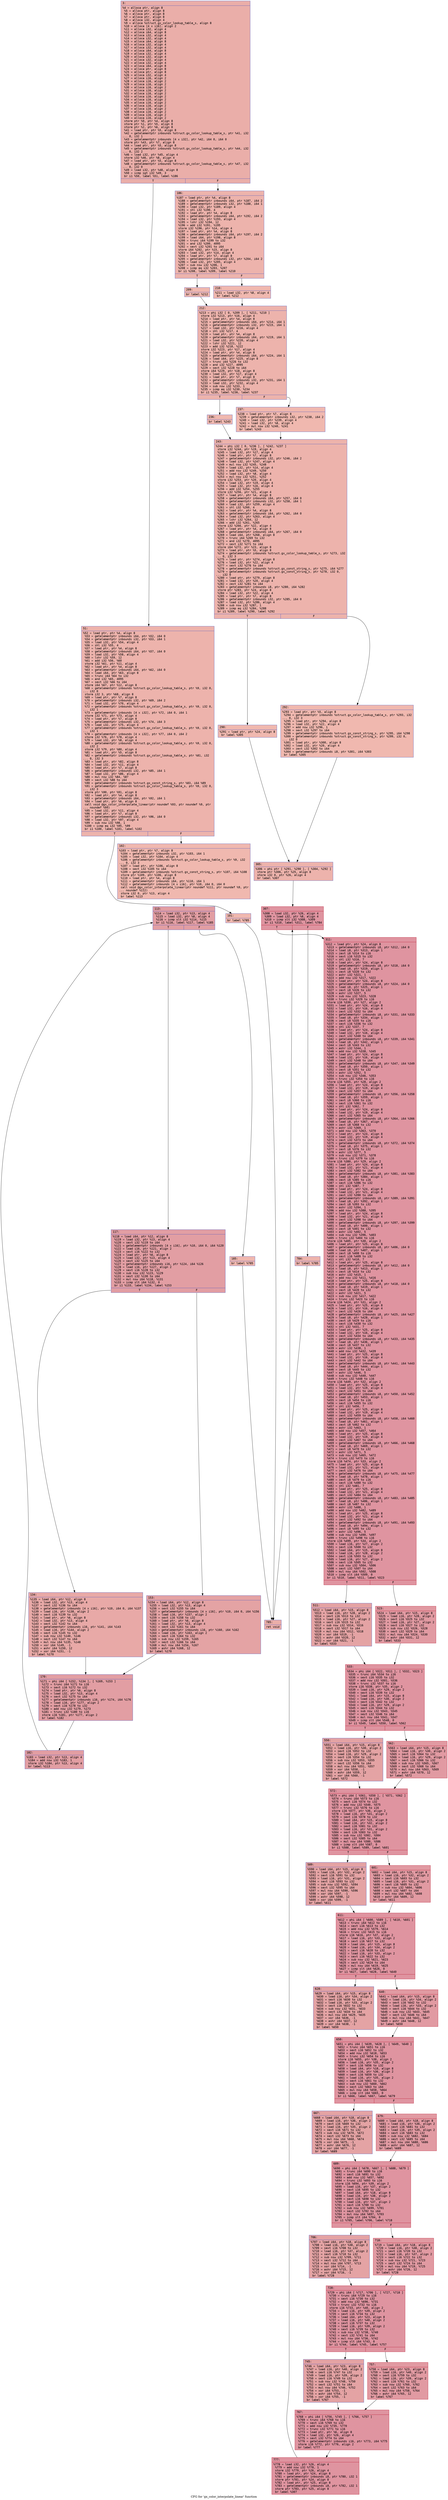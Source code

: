 digraph "CFG for 'gx_color_interpolate_linear' function" {
	label="CFG for 'gx_color_interpolate_linear' function";

	Node0x60000104a120 [shape=record,color="#3d50c3ff", style=filled, fillcolor="#d0473d70" fontname="Courier",label="{3:\l|  %4 = alloca ptr, align 8\l  %5 = alloca ptr, align 8\l  %6 = alloca ptr, align 8\l  %7 = alloca ptr, align 8\l  %8 = alloca i32, align 4\l  %9 = alloca %struct.gx_color_lookup_table_s, align 8\l  %10 = alloca [4 x i16], align 2\l  %11 = alloca i32, align 4\l  %12 = alloca i64, align 8\l  %13 = alloca i32, align 4\l  %14 = alloca i32, align 4\l  %15 = alloca i64, align 8\l  %16 = alloca i32, align 4\l  %17 = alloca i32, align 4\l  %18 = alloca i64, align 8\l  %19 = alloca i32, align 4\l  %20 = alloca i32, align 4\l  %21 = alloca i32, align 4\l  %22 = alloca i32, align 4\l  %23 = alloca i64, align 8\l  %24 = alloca ptr, align 8\l  %25 = alloca ptr, align 8\l  %26 = alloca i32, align 4\l  %27 = alloca i16, align 2\l  %28 = alloca i16, align 2\l  %29 = alloca i16, align 2\l  %30 = alloca i16, align 2\l  %31 = alloca i16, align 2\l  %32 = alloca i16, align 2\l  %33 = alloca i16, align 2\l  %34 = alloca i16, align 2\l  %35 = alloca i16, align 2\l  %36 = alloca i16, align 2\l  %37 = alloca i16, align 2\l  %38 = alloca i16, align 2\l  %39 = alloca i16, align 2\l  %40 = alloca i16, align 2\l  store ptr %0, ptr %4, align 8\l  store ptr %1, ptr %5, align 8\l  store ptr %2, ptr %6, align 8\l  %41 = load ptr, ptr %5, align 8\l  %42 = getelementptr inbounds %struct.gx_color_lookup_table_s, ptr %41, i32\l... 0, i32 1\l  %43 = getelementptr inbounds [4 x i32], ptr %42, i64 0, i64 0\l  store ptr %43, ptr %7, align 8\l  %44 = load ptr, ptr %5, align 8\l  %45 = getelementptr inbounds %struct.gx_color_lookup_table_s, ptr %44, i32\l... 0, i32 2\l  %46 = load i32, ptr %45, align 4\l  store i32 %46, ptr %8, align 4\l  %47 = load ptr, ptr %5, align 8\l  %48 = getelementptr inbounds %struct.gx_color_lookup_table_s, ptr %47, i32\l... 0, i32 0\l  %49 = load i32, ptr %48, align 8\l  %50 = icmp sgt i32 %49, 3\l  br i1 %50, label %51, label %186\l|{<s0>T|<s1>F}}"];
	Node0x60000104a120:s0 -> Node0x60000104a170[tooltip="3 -> 51\nProbability 50.00%" ];
	Node0x60000104a120:s1 -> Node0x60000104a490[tooltip="3 -> 186\nProbability 50.00%" ];
	Node0x60000104a170 [shape=record,color="#3d50c3ff", style=filled, fillcolor="#d6524470" fontname="Courier",label="{51:\l|  %52 = load ptr, ptr %4, align 8\l  %53 = getelementptr inbounds i64, ptr %52, i64 0\l  %54 = getelementptr inbounds i32, ptr %53, i64 1\l  %55 = load i32, ptr %54, align 4\l  %56 = shl i32 %55, 4\l  %57 = load ptr, ptr %4, align 8\l  %58 = getelementptr inbounds i64, ptr %57, i64 0\l  %59 = load i32, ptr %58, align 4\l  %60 = lshr i32 %59, 12\l  %61 = add i32 %56, %60\l  store i32 %61, ptr %11, align 4\l  %62 = load ptr, ptr %4, align 8\l  %63 = getelementptr inbounds i64, ptr %62, i64 0\l  %64 = load i64, ptr %63, align 8\l  %65 = trunc i64 %64 to i32\l  %66 = and i32 %65, 4095\l  %67 = sext i32 %66 to i64\l  store i64 %67, ptr %12, align 8\l  %68 = getelementptr inbounds %struct.gx_color_lookup_table_s, ptr %9, i32 0,\l... i32 0\l  store i32 3, ptr %68, align 8\l  %69 = load ptr, ptr %7, align 8\l  %70 = getelementptr inbounds i32, ptr %69, i64 2\l  %71 = load i32, ptr %70, align 4\l  %72 = getelementptr inbounds %struct.gx_color_lookup_table_s, ptr %9, i32 0,\l... i32 1\l  %73 = getelementptr inbounds [4 x i32], ptr %72, i64 0, i64 1\l  store i32 %71, ptr %73, align 4\l  %74 = load ptr, ptr %7, align 8\l  %75 = getelementptr inbounds i32, ptr %74, i64 3\l  %76 = load i32, ptr %75, align 4\l  %77 = getelementptr inbounds %struct.gx_color_lookup_table_s, ptr %9, i32 0,\l... i32 1\l  %78 = getelementptr inbounds [4 x i32], ptr %77, i64 0, i64 2\l  store i32 %76, ptr %78, align 4\l  %79 = load i32, ptr %8, align 4\l  %80 = getelementptr inbounds %struct.gx_color_lookup_table_s, ptr %9, i32 0,\l... i32 2\l  store i32 %79, ptr %80, align 4\l  %81 = load ptr, ptr %5, align 8\l  %82 = getelementptr inbounds %struct.gx_color_lookup_table_s, ptr %81, i32\l... 0, i32 3\l  %83 = load ptr, ptr %82, align 8\l  %84 = load i32, ptr %11, align 4\l  %85 = load ptr, ptr %7, align 8\l  %86 = getelementptr inbounds i32, ptr %85, i64 1\l  %87 = load i32, ptr %86, align 4\l  %88 = mul nsw i32 %84, %87\l  %89 = sext i32 %88 to i64\l  %90 = getelementptr inbounds %struct.gs_const_string_s, ptr %83, i64 %89\l  %91 = getelementptr inbounds %struct.gx_color_lookup_table_s, ptr %9, i32 0,\l... i32 3\l  store ptr %90, ptr %91, align 8\l  %92 = load ptr, ptr %4, align 8\l  %93 = getelementptr inbounds i64, ptr %92, i64 1\l  %94 = load ptr, ptr %6, align 8\l  call void @gx_color_interpolate_linear(ptr noundef %93, ptr noundef %9, ptr\l... noundef %94)\l  %95 = load i32, ptr %11, align 4\l  %96 = load ptr, ptr %7, align 8\l  %97 = getelementptr inbounds i32, ptr %96, i64 0\l  %98 = load i32, ptr %97, align 4\l  %99 = sub nsw i32 %98, 1\l  %100 = icmp eq i32 %95, %99\l  br i1 %100, label %101, label %102\l|{<s0>T|<s1>F}}"];
	Node0x60000104a170:s0 -> Node0x60000104a1c0[tooltip="51 -> 101\nProbability 50.00%" ];
	Node0x60000104a170:s1 -> Node0x60000104a210[tooltip="51 -> 102\nProbability 50.00%" ];
	Node0x60000104a1c0 [shape=record,color="#3d50c3ff", style=filled, fillcolor="#dc5d4a70" fontname="Courier",label="{101:\l|  br label %785\l}"];
	Node0x60000104a1c0 -> Node0x60000104af80[tooltip="101 -> 785\nProbability 100.00%" ];
	Node0x60000104a210 [shape=record,color="#3d50c3ff", style=filled, fillcolor="#dc5d4a70" fontname="Courier",label="{102:\l|  %103 = load ptr, ptr %7, align 8\l  %104 = getelementptr inbounds i32, ptr %103, i64 1\l  %105 = load i32, ptr %104, align 4\l  %106 = getelementptr inbounds %struct.gx_color_lookup_table_s, ptr %9, i32\l... 0, i32 3\l  %107 = load ptr, ptr %106, align 8\l  %108 = sext i32 %105 to i64\l  %109 = getelementptr inbounds %struct.gs_const_string_s, ptr %107, i64 %108\l  store ptr %109, ptr %106, align 8\l  %110 = load ptr, ptr %4, align 8\l  %111 = getelementptr inbounds i64, ptr %110, i64 1\l  %112 = getelementptr inbounds [4 x i16], ptr %10, i64 0, i64 0\l  call void @gx_color_interpolate_linear(ptr noundef %111, ptr noundef %9, ptr\l... noundef %112)\l  store i32 0, ptr %13, align 4\l  br label %113\l}"];
	Node0x60000104a210 -> Node0x60000104a260[tooltip="102 -> 113\nProbability 100.00%" ];
	Node0x60000104a260 [shape=record,color="#3d50c3ff", style=filled, fillcolor="#be242e70" fontname="Courier",label="{113:\l|  %114 = load i32, ptr %13, align 4\l  %115 = load i32, ptr %8, align 4\l  %116 = icmp slt i32 %114, %115\l  br i1 %116, label %117, label %185\l|{<s0>T|<s1>F}}"];
	Node0x60000104a260:s0 -> Node0x60000104a2b0[tooltip="113 -> 117\nProbability 96.88%" ];
	Node0x60000104a260:s1 -> Node0x60000104a440[tooltip="113 -> 185\nProbability 3.12%" ];
	Node0x60000104a2b0 [shape=record,color="#3d50c3ff", style=filled, fillcolor="#be242e70" fontname="Courier",label="{117:\l|  %118 = load i64, ptr %12, align 8\l  %119 = load i32, ptr %13, align 4\l  %120 = sext i32 %119 to i64\l  %121 = getelementptr inbounds [4 x i16], ptr %10, i64 0, i64 %120\l  %122 = load i16, ptr %121, align 2\l  %123 = sext i16 %122 to i32\l  %124 = load ptr, ptr %6, align 8\l  %125 = load i32, ptr %13, align 4\l  %126 = sext i32 %125 to i64\l  %127 = getelementptr inbounds i16, ptr %124, i64 %126\l  %128 = load i16, ptr %127, align 2\l  %129 = sext i16 %128 to i32\l  %130 = sub nsw i32 %123, %129\l  %131 = sext i32 %130 to i64\l  %132 = mul nsw i64 %118, %131\l  %133 = icmp slt i64 %132, 0\l  br i1 %133, label %134, label %153\l|{<s0>T|<s1>F}}"];
	Node0x60000104a2b0:s0 -> Node0x60000104a300[tooltip="117 -> 134\nProbability 37.50%" ];
	Node0x60000104a2b0:s1 -> Node0x60000104a350[tooltip="117 -> 153\nProbability 62.50%" ];
	Node0x60000104a300 [shape=record,color="#3d50c3ff", style=filled, fillcolor="#ca3b3770" fontname="Courier",label="{134:\l|  %135 = load i64, ptr %12, align 8\l  %136 = load i32, ptr %13, align 4\l  %137 = sext i32 %136 to i64\l  %138 = getelementptr inbounds [4 x i16], ptr %10, i64 0, i64 %137\l  %139 = load i16, ptr %138, align 2\l  %140 = sext i16 %139 to i32\l  %141 = load ptr, ptr %6, align 8\l  %142 = load i32, ptr %13, align 4\l  %143 = sext i32 %142 to i64\l  %144 = getelementptr inbounds i16, ptr %141, i64 %143\l  %145 = load i16, ptr %144, align 2\l  %146 = sext i16 %145 to i32\l  %147 = sub nsw i32 %140, %146\l  %148 = sext i32 %147 to i64\l  %149 = mul nsw i64 %135, %148\l  %150 = xor i64 %149, -1\l  %151 = ashr i64 %150, 12\l  %152 = xor i64 %151, -1\l  br label %170\l}"];
	Node0x60000104a300 -> Node0x60000104a3a0[tooltip="134 -> 170\nProbability 100.00%" ];
	Node0x60000104a350 [shape=record,color="#3d50c3ff", style=filled, fillcolor="#c32e3170" fontname="Courier",label="{153:\l|  %154 = load i64, ptr %12, align 8\l  %155 = load i32, ptr %13, align 4\l  %156 = sext i32 %155 to i64\l  %157 = getelementptr inbounds [4 x i16], ptr %10, i64 0, i64 %156\l  %158 = load i16, ptr %157, align 2\l  %159 = sext i16 %158 to i32\l  %160 = load ptr, ptr %6, align 8\l  %161 = load i32, ptr %13, align 4\l  %162 = sext i32 %161 to i64\l  %163 = getelementptr inbounds i16, ptr %160, i64 %162\l  %164 = load i16, ptr %163, align 2\l  %165 = sext i16 %164 to i32\l  %166 = sub nsw i32 %159, %165\l  %167 = sext i32 %166 to i64\l  %168 = mul nsw i64 %154, %167\l  %169 = ashr i64 %168, 12\l  br label %170\l}"];
	Node0x60000104a350 -> Node0x60000104a3a0[tooltip="153 -> 170\nProbability 100.00%" ];
	Node0x60000104a3a0 [shape=record,color="#3d50c3ff", style=filled, fillcolor="#be242e70" fontname="Courier",label="{170:\l|  %171 = phi i64 [ %152, %134 ], [ %169, %153 ]\l  %172 = trunc i64 %171 to i16\l  %173 = sext i16 %172 to i32\l  %174 = load ptr, ptr %6, align 8\l  %175 = load i32, ptr %13, align 4\l  %176 = sext i32 %175 to i64\l  %177 = getelementptr inbounds i16, ptr %174, i64 %176\l  %178 = load i16, ptr %177, align 2\l  %179 = sext i16 %178 to i32\l  %180 = add nsw i32 %179, %173\l  %181 = trunc i32 %180 to i16\l  store i16 %181, ptr %177, align 2\l  br label %182\l}"];
	Node0x60000104a3a0 -> Node0x60000104a3f0[tooltip="170 -> 182\nProbability 100.00%" ];
	Node0x60000104a3f0 [shape=record,color="#3d50c3ff", style=filled, fillcolor="#be242e70" fontname="Courier",label="{182:\l|  %183 = load i32, ptr %13, align 4\l  %184 = add nsw i32 %183, 1\l  store i32 %184, ptr %13, align 4\l  br label %113\l}"];
	Node0x60000104a3f0 -> Node0x60000104a260[tooltip="182 -> 113\nProbability 100.00%" ];
	Node0x60000104a440 [shape=record,color="#3d50c3ff", style=filled, fillcolor="#dc5d4a70" fontname="Courier",label="{185:\l|  br label %785\l}"];
	Node0x60000104a440 -> Node0x60000104af80[tooltip="185 -> 785\nProbability 100.00%" ];
	Node0x60000104a490 [shape=record,color="#3d50c3ff", style=filled, fillcolor="#d6524470" fontname="Courier",label="{186:\l|  %187 = load ptr, ptr %4, align 8\l  %188 = getelementptr inbounds i64, ptr %187, i64 2\l  %189 = getelementptr inbounds i32, ptr %188, i64 1\l  %190 = load i32, ptr %189, align 4\l  %191 = shl i32 %190, 4\l  %192 = load ptr, ptr %4, align 8\l  %193 = getelementptr inbounds i64, ptr %192, i64 2\l  %194 = load i32, ptr %193, align 4\l  %195 = lshr i32 %194, 12\l  %196 = add i32 %191, %195\l  store i32 %196, ptr %14, align 4\l  %197 = load ptr, ptr %4, align 8\l  %198 = getelementptr inbounds i64, ptr %197, i64 2\l  %199 = load i64, ptr %198, align 8\l  %200 = trunc i64 %199 to i32\l  %201 = and i32 %200, 4095\l  %202 = sext i32 %201 to i64\l  store i64 %202, ptr %15, align 8\l  %203 = load i32, ptr %14, align 4\l  %204 = load ptr, ptr %7, align 8\l  %205 = getelementptr inbounds i32, ptr %204, i64 2\l  %206 = load i32, ptr %205, align 4\l  %207 = sub nsw i32 %206, 1\l  %208 = icmp eq i32 %203, %207\l  br i1 %208, label %209, label %210\l|{<s0>T|<s1>F}}"];
	Node0x60000104a490:s0 -> Node0x60000104a4e0[tooltip="186 -> 209\nProbability 50.00%" ];
	Node0x60000104a490:s1 -> Node0x60000104a530[tooltip="186 -> 210\nProbability 50.00%" ];
	Node0x60000104a4e0 [shape=record,color="#3d50c3ff", style=filled, fillcolor="#dc5d4a70" fontname="Courier",label="{209:\l|  br label %212\l}"];
	Node0x60000104a4e0 -> Node0x60000104a580[tooltip="209 -> 212\nProbability 100.00%" ];
	Node0x60000104a530 [shape=record,color="#3d50c3ff", style=filled, fillcolor="#dc5d4a70" fontname="Courier",label="{210:\l|  %211 = load i32, ptr %8, align 4\l  br label %212\l}"];
	Node0x60000104a530 -> Node0x60000104a580[tooltip="210 -> 212\nProbability 100.00%" ];
	Node0x60000104a580 [shape=record,color="#3d50c3ff", style=filled, fillcolor="#d6524470" fontname="Courier",label="{212:\l|  %213 = phi i32 [ 0, %209 ], [ %211, %210 ]\l  store i32 %213, ptr %16, align 4\l  %214 = load ptr, ptr %4, align 8\l  %215 = getelementptr inbounds i64, ptr %214, i64 1\l  %216 = getelementptr inbounds i32, ptr %215, i64 1\l  %217 = load i32, ptr %216, align 4\l  %218 = shl i32 %217, 4\l  %219 = load ptr, ptr %4, align 8\l  %220 = getelementptr inbounds i64, ptr %219, i64 1\l  %221 = load i32, ptr %220, align 4\l  %222 = lshr i32 %221, 12\l  %223 = add i32 %218, %222\l  store i32 %223, ptr %17, align 4\l  %224 = load ptr, ptr %4, align 8\l  %225 = getelementptr inbounds i64, ptr %224, i64 1\l  %226 = load i64, ptr %225, align 8\l  %227 = trunc i64 %226 to i32\l  %228 = and i32 %227, 4095\l  %229 = sext i32 %228 to i64\l  store i64 %229, ptr %18, align 8\l  %230 = load i32, ptr %17, align 4\l  %231 = load ptr, ptr %7, align 8\l  %232 = getelementptr inbounds i32, ptr %231, i64 1\l  %233 = load i32, ptr %232, align 4\l  %234 = sub nsw i32 %233, 1\l  %235 = icmp eq i32 %230, %234\l  br i1 %235, label %236, label %237\l|{<s0>T|<s1>F}}"];
	Node0x60000104a580:s0 -> Node0x60000104a5d0[tooltip="212 -> 236\nProbability 50.00%" ];
	Node0x60000104a580:s1 -> Node0x60000104a620[tooltip="212 -> 237\nProbability 50.00%" ];
	Node0x60000104a5d0 [shape=record,color="#3d50c3ff", style=filled, fillcolor="#dc5d4a70" fontname="Courier",label="{236:\l|  br label %243\l}"];
	Node0x60000104a5d0 -> Node0x60000104a670[tooltip="236 -> 243\nProbability 100.00%" ];
	Node0x60000104a620 [shape=record,color="#3d50c3ff", style=filled, fillcolor="#dc5d4a70" fontname="Courier",label="{237:\l|  %238 = load ptr, ptr %7, align 8\l  %239 = getelementptr inbounds i32, ptr %238, i64 2\l  %240 = load i32, ptr %239, align 4\l  %241 = load i32, ptr %8, align 4\l  %242 = mul nsw i32 %240, %241\l  br label %243\l}"];
	Node0x60000104a620 -> Node0x60000104a670[tooltip="237 -> 243\nProbability 100.00%" ];
	Node0x60000104a670 [shape=record,color="#3d50c3ff", style=filled, fillcolor="#d6524470" fontname="Courier",label="{243:\l|  %244 = phi i32 [ 0, %236 ], [ %242, %237 ]\l  store i32 %244, ptr %19, align 4\l  %245 = load i32, ptr %17, align 4\l  %246 = load ptr, ptr %7, align 8\l  %247 = getelementptr inbounds i32, ptr %246, i64 2\l  %248 = load i32, ptr %247, align 4\l  %249 = mul nsw i32 %245, %248\l  %250 = load i32, ptr %14, align 4\l  %251 = add nsw i32 %249, %250\l  %252 = load i32, ptr %8, align 4\l  %253 = mul nsw i32 %251, %252\l  store i32 %253, ptr %20, align 4\l  %254 = load i32, ptr %19, align 4\l  %255 = load i32, ptr %16, align 4\l  %256 = add i32 %254, %255\l  store i32 %256, ptr %21, align 4\l  %257 = load ptr, ptr %4, align 8\l  %258 = getelementptr inbounds i64, ptr %257, i64 0\l  %259 = getelementptr inbounds i32, ptr %258, i64 1\l  %260 = load i32, ptr %259, align 4\l  %261 = shl i32 %260, 4\l  %262 = load ptr, ptr %4, align 8\l  %263 = getelementptr inbounds i64, ptr %262, i64 0\l  %264 = load i32, ptr %263, align 4\l  %265 = lshr i32 %264, 12\l  %266 = add i32 %261, %265\l  store i32 %266, ptr %22, align 4\l  %267 = load ptr, ptr %4, align 8\l  %268 = getelementptr inbounds i64, ptr %267, i64 0\l  %269 = load i64, ptr %268, align 8\l  %270 = trunc i64 %269 to i32\l  %271 = and i32 %270, 4095\l  %272 = sext i32 %271 to i64\l  store i64 %272, ptr %23, align 8\l  %273 = load ptr, ptr %5, align 8\l  %274 = getelementptr inbounds %struct.gx_color_lookup_table_s, ptr %273, i32\l... 0, i32 3\l  %275 = load ptr, ptr %274, align 8\l  %276 = load i32, ptr %22, align 4\l  %277 = sext i32 %276 to i64\l  %278 = getelementptr inbounds %struct.gs_const_string_s, ptr %275, i64 %277\l  %279 = getelementptr inbounds %struct.gs_const_string_s, ptr %278, i32 0,\l... i32 0\l  %280 = load ptr, ptr %279, align 8\l  %281 = load i32, ptr %20, align 4\l  %282 = zext i32 %281 to i64\l  %283 = getelementptr inbounds i8, ptr %280, i64 %282\l  store ptr %283, ptr %24, align 8\l  %284 = load i32, ptr %22, align 4\l  %285 = load ptr, ptr %7, align 8\l  %286 = getelementptr inbounds i32, ptr %285, i64 0\l  %287 = load i32, ptr %286, align 4\l  %288 = sub nsw i32 %287, 1\l  %289 = icmp eq i32 %284, %288\l  br i1 %289, label %290, label %292\l|{<s0>T|<s1>F}}"];
	Node0x60000104a670:s0 -> Node0x60000104a6c0[tooltip="243 -> 290\nProbability 50.00%" ];
	Node0x60000104a670:s1 -> Node0x60000104a710[tooltip="243 -> 292\nProbability 50.00%" ];
	Node0x60000104a6c0 [shape=record,color="#3d50c3ff", style=filled, fillcolor="#dc5d4a70" fontname="Courier",label="{290:\l|  %291 = load ptr, ptr %24, align 8\l  br label %305\l}"];
	Node0x60000104a6c0 -> Node0x60000104a760[tooltip="290 -> 305\nProbability 100.00%" ];
	Node0x60000104a710 [shape=record,color="#3d50c3ff", style=filled, fillcolor="#dc5d4a70" fontname="Courier",label="{292:\l|  %293 = load ptr, ptr %5, align 8\l  %294 = getelementptr inbounds %struct.gx_color_lookup_table_s, ptr %293, i32\l... 0, i32 3\l  %295 = load ptr, ptr %294, align 8\l  %296 = load i32, ptr %22, align 4\l  %297 = add nsw i32 %296, 1\l  %298 = sext i32 %297 to i64\l  %299 = getelementptr inbounds %struct.gs_const_string_s, ptr %295, i64 %298\l  %300 = getelementptr inbounds %struct.gs_const_string_s, ptr %299, i32 0,\l... i32 0\l  %301 = load ptr, ptr %300, align 8\l  %302 = load i32, ptr %20, align 4\l  %303 = zext i32 %302 to i64\l  %304 = getelementptr inbounds i8, ptr %301, i64 %303\l  br label %305\l}"];
	Node0x60000104a710 -> Node0x60000104a760[tooltip="292 -> 305\nProbability 100.00%" ];
	Node0x60000104a760 [shape=record,color="#3d50c3ff", style=filled, fillcolor="#d6524470" fontname="Courier",label="{305:\l|  %306 = phi ptr [ %291, %290 ], [ %304, %292 ]\l  store ptr %306, ptr %25, align 8\l  store i32 0, ptr %26, align 4\l  br label %307\l}"];
	Node0x60000104a760 -> Node0x60000104a7b0[tooltip="305 -> 307\nProbability 100.00%" ];
	Node0x60000104a7b0 [shape=record,color="#b70d28ff", style=filled, fillcolor="#b70d2870" fontname="Courier",label="{307:\l|  %308 = load i32, ptr %26, align 4\l  %309 = load i32, ptr %8, align 4\l  %310 = icmp slt i32 %308, %309\l  br i1 %310, label %311, label %784\l|{<s0>T|<s1>F}}"];
	Node0x60000104a7b0:s0 -> Node0x60000104a800[tooltip="307 -> 311\nProbability 96.88%" ];
	Node0x60000104a7b0:s1 -> Node0x60000104af30[tooltip="307 -> 784\nProbability 3.12%" ];
	Node0x60000104a800 [shape=record,color="#b70d28ff", style=filled, fillcolor="#b70d2870" fontname="Courier",label="{311:\l|  %312 = load ptr, ptr %24, align 8\l  %313 = getelementptr inbounds i8, ptr %312, i64 0\l  %314 = load i8, ptr %313, align 1\l  %315 = zext i8 %314 to i16\l  %316 = sext i16 %315 to i32\l  %317 = shl i32 %316, 7\l  %318 = load ptr, ptr %24, align 8\l  %319 = getelementptr inbounds i8, ptr %318, i64 0\l  %320 = load i8, ptr %319, align 1\l  %321 = zext i8 %320 to i32\l  %322 = ashr i32 %321, 1\l  %323 = add nsw i32 %317, %322\l  %324 = load ptr, ptr %24, align 8\l  %325 = getelementptr inbounds i8, ptr %324, i64 0\l  %326 = load i8, ptr %325, align 1\l  %327 = zext i8 %326 to i32\l  %328 = ashr i32 %327, 5\l  %329 = sub nsw i32 %323, %328\l  %330 = trunc i32 %329 to i16\l  store i16 %330, ptr %27, align 2\l  %331 = load ptr, ptr %24, align 8\l  %332 = load i32, ptr %16, align 4\l  %333 = zext i32 %332 to i64\l  %334 = getelementptr inbounds i8, ptr %331, i64 %333\l  %335 = load i8, ptr %334, align 1\l  %336 = zext i8 %335 to i16\l  %337 = sext i16 %336 to i32\l  %338 = shl i32 %337, 7\l  %339 = load ptr, ptr %24, align 8\l  %340 = load i32, ptr %16, align 4\l  %341 = zext i32 %340 to i64\l  %342 = getelementptr inbounds i8, ptr %339, i64 %341\l  %343 = load i8, ptr %342, align 1\l  %344 = zext i8 %343 to i32\l  %345 = ashr i32 %344, 1\l  %346 = add nsw i32 %338, %345\l  %347 = load ptr, ptr %24, align 8\l  %348 = load i32, ptr %16, align 4\l  %349 = zext i32 %348 to i64\l  %350 = getelementptr inbounds i8, ptr %347, i64 %349\l  %351 = load i8, ptr %350, align 1\l  %352 = zext i8 %351 to i32\l  %353 = ashr i32 %352, 5\l  %354 = sub nsw i32 %346, %353\l  %355 = trunc i32 %354 to i16\l  store i16 %355, ptr %28, align 2\l  %356 = load ptr, ptr %24, align 8\l  %357 = load i32, ptr %19, align 4\l  %358 = zext i32 %357 to i64\l  %359 = getelementptr inbounds i8, ptr %356, i64 %358\l  %360 = load i8, ptr %359, align 1\l  %361 = zext i8 %360 to i16\l  %362 = sext i16 %361 to i32\l  %363 = shl i32 %362, 7\l  %364 = load ptr, ptr %24, align 8\l  %365 = load i32, ptr %19, align 4\l  %366 = zext i32 %365 to i64\l  %367 = getelementptr inbounds i8, ptr %364, i64 %366\l  %368 = load i8, ptr %367, align 1\l  %369 = zext i8 %368 to i32\l  %370 = ashr i32 %369, 1\l  %371 = add nsw i32 %363, %370\l  %372 = load ptr, ptr %24, align 8\l  %373 = load i32, ptr %19, align 4\l  %374 = zext i32 %373 to i64\l  %375 = getelementptr inbounds i8, ptr %372, i64 %374\l  %376 = load i8, ptr %375, align 1\l  %377 = zext i8 %376 to i32\l  %378 = ashr i32 %377, 5\l  %379 = sub nsw i32 %371, %378\l  %380 = trunc i32 %379 to i16\l  store i16 %380, ptr %29, align 2\l  %381 = load ptr, ptr %24, align 8\l  %382 = load i32, ptr %21, align 4\l  %383 = zext i32 %382 to i64\l  %384 = getelementptr inbounds i8, ptr %381, i64 %383\l  %385 = load i8, ptr %384, align 1\l  %386 = zext i8 %385 to i16\l  %387 = sext i16 %386 to i32\l  %388 = shl i32 %387, 7\l  %389 = load ptr, ptr %24, align 8\l  %390 = load i32, ptr %21, align 4\l  %391 = zext i32 %390 to i64\l  %392 = getelementptr inbounds i8, ptr %389, i64 %391\l  %393 = load i8, ptr %392, align 1\l  %394 = zext i8 %393 to i32\l  %395 = ashr i32 %394, 1\l  %396 = add nsw i32 %388, %395\l  %397 = load ptr, ptr %24, align 8\l  %398 = load i32, ptr %21, align 4\l  %399 = zext i32 %398 to i64\l  %400 = getelementptr inbounds i8, ptr %397, i64 %399\l  %401 = load i8, ptr %400, align 1\l  %402 = zext i8 %401 to i32\l  %403 = ashr i32 %402, 5\l  %404 = sub nsw i32 %396, %403\l  %405 = trunc i32 %404 to i16\l  store i16 %405, ptr %30, align 2\l  %406 = load ptr, ptr %25, align 8\l  %407 = getelementptr inbounds i8, ptr %406, i64 0\l  %408 = load i8, ptr %407, align 1\l  %409 = zext i8 %408 to i16\l  %410 = sext i16 %409 to i32\l  %411 = shl i32 %410, 7\l  %412 = load ptr, ptr %25, align 8\l  %413 = getelementptr inbounds i8, ptr %412, i64 0\l  %414 = load i8, ptr %413, align 1\l  %415 = zext i8 %414 to i32\l  %416 = ashr i32 %415, 1\l  %417 = add nsw i32 %411, %416\l  %418 = load ptr, ptr %25, align 8\l  %419 = getelementptr inbounds i8, ptr %418, i64 0\l  %420 = load i8, ptr %419, align 1\l  %421 = zext i8 %420 to i32\l  %422 = ashr i32 %421, 5\l  %423 = sub nsw i32 %417, %422\l  %424 = trunc i32 %423 to i16\l  store i16 %424, ptr %31, align 2\l  %425 = load ptr, ptr %25, align 8\l  %426 = load i32, ptr %16, align 4\l  %427 = zext i32 %426 to i64\l  %428 = getelementptr inbounds i8, ptr %425, i64 %427\l  %429 = load i8, ptr %428, align 1\l  %430 = zext i8 %429 to i16\l  %431 = sext i16 %430 to i32\l  %432 = shl i32 %431, 7\l  %433 = load ptr, ptr %25, align 8\l  %434 = load i32, ptr %16, align 4\l  %435 = zext i32 %434 to i64\l  %436 = getelementptr inbounds i8, ptr %433, i64 %435\l  %437 = load i8, ptr %436, align 1\l  %438 = zext i8 %437 to i32\l  %439 = ashr i32 %438, 1\l  %440 = add nsw i32 %432, %439\l  %441 = load ptr, ptr %25, align 8\l  %442 = load i32, ptr %16, align 4\l  %443 = zext i32 %442 to i64\l  %444 = getelementptr inbounds i8, ptr %441, i64 %443\l  %445 = load i8, ptr %444, align 1\l  %446 = zext i8 %445 to i32\l  %447 = ashr i32 %446, 5\l  %448 = sub nsw i32 %440, %447\l  %449 = trunc i32 %448 to i16\l  store i16 %449, ptr %32, align 2\l  %450 = load ptr, ptr %25, align 8\l  %451 = load i32, ptr %19, align 4\l  %452 = zext i32 %451 to i64\l  %453 = getelementptr inbounds i8, ptr %450, i64 %452\l  %454 = load i8, ptr %453, align 1\l  %455 = zext i8 %454 to i16\l  %456 = sext i16 %455 to i32\l  %457 = shl i32 %456, 7\l  %458 = load ptr, ptr %25, align 8\l  %459 = load i32, ptr %19, align 4\l  %460 = zext i32 %459 to i64\l  %461 = getelementptr inbounds i8, ptr %458, i64 %460\l  %462 = load i8, ptr %461, align 1\l  %463 = zext i8 %462 to i32\l  %464 = ashr i32 %463, 1\l  %465 = add nsw i32 %457, %464\l  %466 = load ptr, ptr %25, align 8\l  %467 = load i32, ptr %19, align 4\l  %468 = zext i32 %467 to i64\l  %469 = getelementptr inbounds i8, ptr %466, i64 %468\l  %470 = load i8, ptr %469, align 1\l  %471 = zext i8 %470 to i32\l  %472 = ashr i32 %471, 5\l  %473 = sub nsw i32 %465, %472\l  %474 = trunc i32 %473 to i16\l  store i16 %474, ptr %33, align 2\l  %475 = load ptr, ptr %25, align 8\l  %476 = load i32, ptr %21, align 4\l  %477 = zext i32 %476 to i64\l  %478 = getelementptr inbounds i8, ptr %475, i64 %477\l  %479 = load i8, ptr %478, align 1\l  %480 = zext i8 %479 to i16\l  %481 = sext i16 %480 to i32\l  %482 = shl i32 %481, 7\l  %483 = load ptr, ptr %25, align 8\l  %484 = load i32, ptr %21, align 4\l  %485 = zext i32 %484 to i64\l  %486 = getelementptr inbounds i8, ptr %483, i64 %485\l  %487 = load i8, ptr %486, align 1\l  %488 = zext i8 %487 to i32\l  %489 = ashr i32 %488, 1\l  %490 = add nsw i32 %482, %489\l  %491 = load ptr, ptr %25, align 8\l  %492 = load i32, ptr %21, align 4\l  %493 = zext i32 %492 to i64\l  %494 = getelementptr inbounds i8, ptr %491, i64 %493\l  %495 = load i8, ptr %494, align 1\l  %496 = zext i8 %495 to i32\l  %497 = ashr i32 %496, 5\l  %498 = sub nsw i32 %490, %497\l  %499 = trunc i32 %498 to i16\l  store i16 %499, ptr %34, align 2\l  %500 = load i16, ptr %27, align 2\l  %501 = sext i16 %500 to i32\l  %502 = load i64, ptr %15, align 8\l  %503 = load i16, ptr %28, align 2\l  %504 = sext i16 %503 to i32\l  %505 = load i16, ptr %27, align 2\l  %506 = sext i16 %505 to i32\l  %507 = sub nsw i32 %504, %506\l  %508 = sext i32 %507 to i64\l  %509 = mul nsw i64 %502, %508\l  %510 = icmp slt i64 %509, 0\l  br i1 %510, label %511, label %523\l|{<s0>T|<s1>F}}"];
	Node0x60000104a800:s0 -> Node0x60000104a850[tooltip="311 -> 511\nProbability 37.50%" ];
	Node0x60000104a800:s1 -> Node0x60000104a8a0[tooltip="311 -> 523\nProbability 62.50%" ];
	Node0x60000104a850 [shape=record,color="#3d50c3ff", style=filled, fillcolor="#c32e3170" fontname="Courier",label="{511:\l|  %512 = load i64, ptr %15, align 8\l  %513 = load i16, ptr %28, align 2\l  %514 = sext i16 %513 to i32\l  %515 = load i16, ptr %27, align 2\l  %516 = sext i16 %515 to i32\l  %517 = sub nsw i32 %514, %516\l  %518 = sext i32 %517 to i64\l  %519 = mul nsw i64 %512, %518\l  %520 = xor i64 %519, -1\l  %521 = ashr i64 %520, 12\l  %522 = xor i64 %521, -1\l  br label %533\l}"];
	Node0x60000104a850 -> Node0x60000104a8f0[tooltip="511 -> 533\nProbability 100.00%" ];
	Node0x60000104a8a0 [shape=record,color="#b70d28ff", style=filled, fillcolor="#bb1b2c70" fontname="Courier",label="{523:\l|  %524 = load i64, ptr %15, align 8\l  %525 = load i16, ptr %28, align 2\l  %526 = sext i16 %525 to i32\l  %527 = load i16, ptr %27, align 2\l  %528 = sext i16 %527 to i32\l  %529 = sub nsw i32 %526, %528\l  %530 = sext i32 %529 to i64\l  %531 = mul nsw i64 %524, %530\l  %532 = ashr i64 %531, 12\l  br label %533\l}"];
	Node0x60000104a8a0 -> Node0x60000104a8f0[tooltip="523 -> 533\nProbability 100.00%" ];
	Node0x60000104a8f0 [shape=record,color="#b70d28ff", style=filled, fillcolor="#b70d2870" fontname="Courier",label="{533:\l|  %534 = phi i64 [ %522, %511 ], [ %532, %523 ]\l  %535 = trunc i64 %534 to i16\l  %536 = sext i16 %535 to i32\l  %537 = add nsw i32 %501, %536\l  %538 = trunc i32 %537 to i16\l  store i16 %538, ptr %35, align 2\l  %539 = load i16, ptr %29, align 2\l  %540 = sext i16 %539 to i32\l  %541 = load i64, ptr %15, align 8\l  %542 = load i16, ptr %30, align 2\l  %543 = sext i16 %542 to i32\l  %544 = load i16, ptr %29, align 2\l  %545 = sext i16 %544 to i32\l  %546 = sub nsw i32 %543, %545\l  %547 = sext i32 %546 to i64\l  %548 = mul nsw i64 %541, %547\l  %549 = icmp slt i64 %548, 0\l  br i1 %549, label %550, label %562\l|{<s0>T|<s1>F}}"];
	Node0x60000104a8f0:s0 -> Node0x60000104a940[tooltip="533 -> 550\nProbability 37.50%" ];
	Node0x60000104a8f0:s1 -> Node0x60000104a990[tooltip="533 -> 562\nProbability 62.50%" ];
	Node0x60000104a940 [shape=record,color="#3d50c3ff", style=filled, fillcolor="#c32e3170" fontname="Courier",label="{550:\l|  %551 = load i64, ptr %15, align 8\l  %552 = load i16, ptr %30, align 2\l  %553 = sext i16 %552 to i32\l  %554 = load i16, ptr %29, align 2\l  %555 = sext i16 %554 to i32\l  %556 = sub nsw i32 %553, %555\l  %557 = sext i32 %556 to i64\l  %558 = mul nsw i64 %551, %557\l  %559 = xor i64 %558, -1\l  %560 = ashr i64 %559, 12\l  %561 = xor i64 %560, -1\l  br label %572\l}"];
	Node0x60000104a940 -> Node0x60000104a9e0[tooltip="550 -> 572\nProbability 100.00%" ];
	Node0x60000104a990 [shape=record,color="#b70d28ff", style=filled, fillcolor="#bb1b2c70" fontname="Courier",label="{562:\l|  %563 = load i64, ptr %15, align 8\l  %564 = load i16, ptr %30, align 2\l  %565 = sext i16 %564 to i32\l  %566 = load i16, ptr %29, align 2\l  %567 = sext i16 %566 to i32\l  %568 = sub nsw i32 %565, %567\l  %569 = sext i32 %568 to i64\l  %570 = mul nsw i64 %563, %569\l  %571 = ashr i64 %570, 12\l  br label %572\l}"];
	Node0x60000104a990 -> Node0x60000104a9e0[tooltip="562 -> 572\nProbability 100.00%" ];
	Node0x60000104a9e0 [shape=record,color="#b70d28ff", style=filled, fillcolor="#b70d2870" fontname="Courier",label="{572:\l|  %573 = phi i64 [ %561, %550 ], [ %571, %562 ]\l  %574 = trunc i64 %573 to i16\l  %575 = sext i16 %574 to i32\l  %576 = add nsw i32 %540, %575\l  %577 = trunc i32 %576 to i16\l  store i16 %577, ptr %36, align 2\l  %578 = load i16, ptr %31, align 2\l  %579 = sext i16 %578 to i32\l  %580 = load i64, ptr %15, align 8\l  %581 = load i16, ptr %32, align 2\l  %582 = sext i16 %581 to i32\l  %583 = load i16, ptr %31, align 2\l  %584 = sext i16 %583 to i32\l  %585 = sub nsw i32 %582, %584\l  %586 = sext i32 %585 to i64\l  %587 = mul nsw i64 %580, %586\l  %588 = icmp slt i64 %587, 0\l  br i1 %588, label %589, label %601\l|{<s0>T|<s1>F}}"];
	Node0x60000104a9e0:s0 -> Node0x60000104aa30[tooltip="572 -> 589\nProbability 37.50%" ];
	Node0x60000104a9e0:s1 -> Node0x60000104aa80[tooltip="572 -> 601\nProbability 62.50%" ];
	Node0x60000104aa30 [shape=record,color="#3d50c3ff", style=filled, fillcolor="#c32e3170" fontname="Courier",label="{589:\l|  %590 = load i64, ptr %15, align 8\l  %591 = load i16, ptr %32, align 2\l  %592 = sext i16 %591 to i32\l  %593 = load i16, ptr %31, align 2\l  %594 = sext i16 %593 to i32\l  %595 = sub nsw i32 %592, %594\l  %596 = sext i32 %595 to i64\l  %597 = mul nsw i64 %590, %596\l  %598 = xor i64 %597, -1\l  %599 = ashr i64 %598, 12\l  %600 = xor i64 %599, -1\l  br label %611\l}"];
	Node0x60000104aa30 -> Node0x60000104aad0[tooltip="589 -> 611\nProbability 100.00%" ];
	Node0x60000104aa80 [shape=record,color="#b70d28ff", style=filled, fillcolor="#bb1b2c70" fontname="Courier",label="{601:\l|  %602 = load i64, ptr %15, align 8\l  %603 = load i16, ptr %32, align 2\l  %604 = sext i16 %603 to i32\l  %605 = load i16, ptr %31, align 2\l  %606 = sext i16 %605 to i32\l  %607 = sub nsw i32 %604, %606\l  %608 = sext i32 %607 to i64\l  %609 = mul nsw i64 %602, %608\l  %610 = ashr i64 %609, 12\l  br label %611\l}"];
	Node0x60000104aa80 -> Node0x60000104aad0[tooltip="601 -> 611\nProbability 100.00%" ];
	Node0x60000104aad0 [shape=record,color="#b70d28ff", style=filled, fillcolor="#b70d2870" fontname="Courier",label="{611:\l|  %612 = phi i64 [ %600, %589 ], [ %610, %601 ]\l  %613 = trunc i64 %612 to i16\l  %614 = sext i16 %613 to i32\l  %615 = add nsw i32 %579, %614\l  %616 = trunc i32 %615 to i16\l  store i16 %616, ptr %37, align 2\l  %617 = load i16, ptr %33, align 2\l  %618 = sext i16 %617 to i32\l  %619 = load i64, ptr %15, align 8\l  %620 = load i16, ptr %34, align 2\l  %621 = sext i16 %620 to i32\l  %622 = load i16, ptr %33, align 2\l  %623 = sext i16 %622 to i32\l  %624 = sub nsw i32 %621, %623\l  %625 = sext i32 %624 to i64\l  %626 = mul nsw i64 %619, %625\l  %627 = icmp slt i64 %626, 0\l  br i1 %627, label %628, label %640\l|{<s0>T|<s1>F}}"];
	Node0x60000104aad0:s0 -> Node0x60000104ab20[tooltip="611 -> 628\nProbability 37.50%" ];
	Node0x60000104aad0:s1 -> Node0x60000104ab70[tooltip="611 -> 640\nProbability 62.50%" ];
	Node0x60000104ab20 [shape=record,color="#3d50c3ff", style=filled, fillcolor="#c32e3170" fontname="Courier",label="{628:\l|  %629 = load i64, ptr %15, align 8\l  %630 = load i16, ptr %34, align 2\l  %631 = sext i16 %630 to i32\l  %632 = load i16, ptr %33, align 2\l  %633 = sext i16 %632 to i32\l  %634 = sub nsw i32 %631, %633\l  %635 = sext i32 %634 to i64\l  %636 = mul nsw i64 %629, %635\l  %637 = xor i64 %636, -1\l  %638 = ashr i64 %637, 12\l  %639 = xor i64 %638, -1\l  br label %650\l}"];
	Node0x60000104ab20 -> Node0x60000104abc0[tooltip="628 -> 650\nProbability 100.00%" ];
	Node0x60000104ab70 [shape=record,color="#b70d28ff", style=filled, fillcolor="#bb1b2c70" fontname="Courier",label="{640:\l|  %641 = load i64, ptr %15, align 8\l  %642 = load i16, ptr %34, align 2\l  %643 = sext i16 %642 to i32\l  %644 = load i16, ptr %33, align 2\l  %645 = sext i16 %644 to i32\l  %646 = sub nsw i32 %643, %645\l  %647 = sext i32 %646 to i64\l  %648 = mul nsw i64 %641, %647\l  %649 = ashr i64 %648, 12\l  br label %650\l}"];
	Node0x60000104ab70 -> Node0x60000104abc0[tooltip="640 -> 650\nProbability 100.00%" ];
	Node0x60000104abc0 [shape=record,color="#b70d28ff", style=filled, fillcolor="#b70d2870" fontname="Courier",label="{650:\l|  %651 = phi i64 [ %639, %628 ], [ %649, %640 ]\l  %652 = trunc i64 %651 to i16\l  %653 = sext i16 %652 to i32\l  %654 = add nsw i32 %618, %653\l  %655 = trunc i32 %654 to i16\l  store i16 %655, ptr %38, align 2\l  %656 = load i16, ptr %35, align 2\l  %657 = sext i16 %656 to i32\l  %658 = load i64, ptr %18, align 8\l  %659 = load i16, ptr %36, align 2\l  %660 = sext i16 %659 to i32\l  %661 = load i16, ptr %35, align 2\l  %662 = sext i16 %661 to i32\l  %663 = sub nsw i32 %660, %662\l  %664 = sext i32 %663 to i64\l  %665 = mul nsw i64 %658, %664\l  %666 = icmp slt i64 %665, 0\l  br i1 %666, label %667, label %679\l|{<s0>T|<s1>F}}"];
	Node0x60000104abc0:s0 -> Node0x60000104ac10[tooltip="650 -> 667\nProbability 37.50%" ];
	Node0x60000104abc0:s1 -> Node0x60000104ac60[tooltip="650 -> 679\nProbability 62.50%" ];
	Node0x60000104ac10 [shape=record,color="#3d50c3ff", style=filled, fillcolor="#c32e3170" fontname="Courier",label="{667:\l|  %668 = load i64, ptr %18, align 8\l  %669 = load i16, ptr %36, align 2\l  %670 = sext i16 %669 to i32\l  %671 = load i16, ptr %35, align 2\l  %672 = sext i16 %671 to i32\l  %673 = sub nsw i32 %670, %672\l  %674 = sext i32 %673 to i64\l  %675 = mul nsw i64 %668, %674\l  %676 = xor i64 %675, -1\l  %677 = ashr i64 %676, 12\l  %678 = xor i64 %677, -1\l  br label %689\l}"];
	Node0x60000104ac10 -> Node0x60000104acb0[tooltip="667 -> 689\nProbability 100.00%" ];
	Node0x60000104ac60 [shape=record,color="#b70d28ff", style=filled, fillcolor="#bb1b2c70" fontname="Courier",label="{679:\l|  %680 = load i64, ptr %18, align 8\l  %681 = load i16, ptr %36, align 2\l  %682 = sext i16 %681 to i32\l  %683 = load i16, ptr %35, align 2\l  %684 = sext i16 %683 to i32\l  %685 = sub nsw i32 %682, %684\l  %686 = sext i32 %685 to i64\l  %687 = mul nsw i64 %680, %686\l  %688 = ashr i64 %687, 12\l  br label %689\l}"];
	Node0x60000104ac60 -> Node0x60000104acb0[tooltip="679 -> 689\nProbability 100.00%" ];
	Node0x60000104acb0 [shape=record,color="#b70d28ff", style=filled, fillcolor="#b70d2870" fontname="Courier",label="{689:\l|  %690 = phi i64 [ %678, %667 ], [ %688, %679 ]\l  %691 = trunc i64 %690 to i16\l  %692 = sext i16 %691 to i32\l  %693 = add nsw i32 %657, %692\l  %694 = trunc i32 %693 to i16\l  store i16 %694, ptr %39, align 2\l  %695 = load i16, ptr %37, align 2\l  %696 = sext i16 %695 to i32\l  %697 = load i64, ptr %18, align 8\l  %698 = load i16, ptr %38, align 2\l  %699 = sext i16 %698 to i32\l  %700 = load i16, ptr %37, align 2\l  %701 = sext i16 %700 to i32\l  %702 = sub nsw i32 %699, %701\l  %703 = sext i32 %702 to i64\l  %704 = mul nsw i64 %697, %703\l  %705 = icmp slt i64 %704, 0\l  br i1 %705, label %706, label %718\l|{<s0>T|<s1>F}}"];
	Node0x60000104acb0:s0 -> Node0x60000104ad00[tooltip="689 -> 706\nProbability 37.50%" ];
	Node0x60000104acb0:s1 -> Node0x60000104ad50[tooltip="689 -> 718\nProbability 62.50%" ];
	Node0x60000104ad00 [shape=record,color="#3d50c3ff", style=filled, fillcolor="#c32e3170" fontname="Courier",label="{706:\l|  %707 = load i64, ptr %18, align 8\l  %708 = load i16, ptr %38, align 2\l  %709 = sext i16 %708 to i32\l  %710 = load i16, ptr %37, align 2\l  %711 = sext i16 %710 to i32\l  %712 = sub nsw i32 %709, %711\l  %713 = sext i32 %712 to i64\l  %714 = mul nsw i64 %707, %713\l  %715 = xor i64 %714, -1\l  %716 = ashr i64 %715, 12\l  %717 = xor i64 %716, -1\l  br label %728\l}"];
	Node0x60000104ad00 -> Node0x60000104ada0[tooltip="706 -> 728\nProbability 100.00%" ];
	Node0x60000104ad50 [shape=record,color="#b70d28ff", style=filled, fillcolor="#bb1b2c70" fontname="Courier",label="{718:\l|  %719 = load i64, ptr %18, align 8\l  %720 = load i16, ptr %38, align 2\l  %721 = sext i16 %720 to i32\l  %722 = load i16, ptr %37, align 2\l  %723 = sext i16 %722 to i32\l  %724 = sub nsw i32 %721, %723\l  %725 = sext i32 %724 to i64\l  %726 = mul nsw i64 %719, %725\l  %727 = ashr i64 %726, 12\l  br label %728\l}"];
	Node0x60000104ad50 -> Node0x60000104ada0[tooltip="718 -> 728\nProbability 100.00%" ];
	Node0x60000104ada0 [shape=record,color="#b70d28ff", style=filled, fillcolor="#b70d2870" fontname="Courier",label="{728:\l|  %729 = phi i64 [ %717, %706 ], [ %727, %718 ]\l  %730 = trunc i64 %729 to i16\l  %731 = sext i16 %730 to i32\l  %732 = add nsw i32 %696, %731\l  %733 = trunc i32 %732 to i16\l  store i16 %733, ptr %40, align 2\l  %734 = load i16, ptr %39, align 2\l  %735 = sext i16 %734 to i32\l  %736 = load i64, ptr %23, align 8\l  %737 = load i16, ptr %40, align 2\l  %738 = sext i16 %737 to i32\l  %739 = load i16, ptr %39, align 2\l  %740 = sext i16 %739 to i32\l  %741 = sub nsw i32 %738, %740\l  %742 = sext i32 %741 to i64\l  %743 = mul nsw i64 %736, %742\l  %744 = icmp slt i64 %743, 0\l  br i1 %744, label %745, label %757\l|{<s0>T|<s1>F}}"];
	Node0x60000104ada0:s0 -> Node0x60000104adf0[tooltip="728 -> 745\nProbability 37.50%" ];
	Node0x60000104ada0:s1 -> Node0x60000104ae40[tooltip="728 -> 757\nProbability 62.50%" ];
	Node0x60000104adf0 [shape=record,color="#3d50c3ff", style=filled, fillcolor="#c32e3170" fontname="Courier",label="{745:\l|  %746 = load i64, ptr %23, align 8\l  %747 = load i16, ptr %40, align 2\l  %748 = sext i16 %747 to i32\l  %749 = load i16, ptr %39, align 2\l  %750 = sext i16 %749 to i32\l  %751 = sub nsw i32 %748, %750\l  %752 = sext i32 %751 to i64\l  %753 = mul nsw i64 %746, %752\l  %754 = xor i64 %753, -1\l  %755 = ashr i64 %754, 12\l  %756 = xor i64 %755, -1\l  br label %767\l}"];
	Node0x60000104adf0 -> Node0x60000104ae90[tooltip="745 -> 767\nProbability 100.00%" ];
	Node0x60000104ae40 [shape=record,color="#b70d28ff", style=filled, fillcolor="#bb1b2c70" fontname="Courier",label="{757:\l|  %758 = load i64, ptr %23, align 8\l  %759 = load i16, ptr %40, align 2\l  %760 = sext i16 %759 to i32\l  %761 = load i16, ptr %39, align 2\l  %762 = sext i16 %761 to i32\l  %763 = sub nsw i32 %760, %762\l  %764 = sext i32 %763 to i64\l  %765 = mul nsw i64 %758, %764\l  %766 = ashr i64 %765, 12\l  br label %767\l}"];
	Node0x60000104ae40 -> Node0x60000104ae90[tooltip="757 -> 767\nProbability 100.00%" ];
	Node0x60000104ae90 [shape=record,color="#b70d28ff", style=filled, fillcolor="#b70d2870" fontname="Courier",label="{767:\l|  %768 = phi i64 [ %756, %745 ], [ %766, %757 ]\l  %769 = trunc i64 %768 to i16\l  %770 = sext i16 %769 to i32\l  %771 = add nsw i32 %735, %770\l  %772 = trunc i32 %771 to i16\l  %773 = load ptr, ptr %6, align 8\l  %774 = load i32, ptr %26, align 4\l  %775 = sext i32 %774 to i64\l  %776 = getelementptr inbounds i16, ptr %773, i64 %775\l  store i16 %772, ptr %776, align 2\l  br label %777\l}"];
	Node0x60000104ae90 -> Node0x60000104aee0[tooltip="767 -> 777\nProbability 100.00%" ];
	Node0x60000104aee0 [shape=record,color="#b70d28ff", style=filled, fillcolor="#b70d2870" fontname="Courier",label="{777:\l|  %778 = load i32, ptr %26, align 4\l  %779 = add nsw i32 %778, 1\l  store i32 %779, ptr %26, align 4\l  %780 = load ptr, ptr %24, align 8\l  %781 = getelementptr inbounds i8, ptr %780, i32 1\l  store ptr %781, ptr %24, align 8\l  %782 = load ptr, ptr %25, align 8\l  %783 = getelementptr inbounds i8, ptr %782, i32 1\l  store ptr %783, ptr %25, align 8\l  br label %307\l}"];
	Node0x60000104aee0 -> Node0x60000104a7b0[tooltip="777 -> 307\nProbability 100.00%" ];
	Node0x60000104af30 [shape=record,color="#3d50c3ff", style=filled, fillcolor="#d6524470" fontname="Courier",label="{784:\l|  br label %785\l}"];
	Node0x60000104af30 -> Node0x60000104af80[tooltip="784 -> 785\nProbability 100.00%" ];
	Node0x60000104af80 [shape=record,color="#3d50c3ff", style=filled, fillcolor="#d0473d70" fontname="Courier",label="{785:\l|  ret void\l}"];
}
